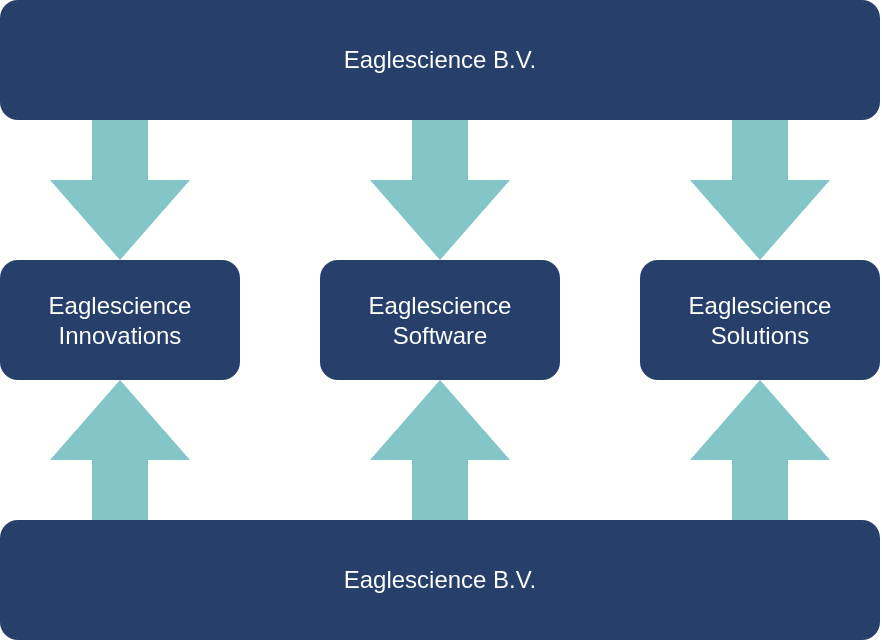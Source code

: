<mxfile version="14.6.13" type="device" pages="5"><diagram id="prtHgNgQTEPvFCAcTncT" name="Organogram"><mxGraphModel dx="946" dy="640" grid="1" gridSize="10" guides="1" tooltips="1" connect="1" arrows="1" fold="1" page="1" pageScale="1" pageWidth="827" pageHeight="1169" math="0" shadow="0"><root><mxCell id="0"/><mxCell id="1" parent="0"/><mxCell id="2x1uFo3S3tgmvWh2Zp1h-2" value="&lt;font color=&quot;#ffffff&quot;&gt;Eaglescience B.V.&lt;/font&gt;" style="rounded=1;whiteSpace=wrap;html=1;fillColor=#27406b;strokeColor=none;" parent="1" vertex="1"><mxGeometry x="194" y="150" width="440" height="60" as="geometry"/></mxCell><mxCell id="2x1uFo3S3tgmvWh2Zp1h-3" value="&lt;font color=&quot;#ffffff&quot;&gt;Eaglescience Innovations&lt;/font&gt;" style="rounded=1;whiteSpace=wrap;html=1;fillColor=#27406B;strokeColor=none;" parent="1" vertex="1"><mxGeometry x="194" y="280" width="120" height="60" as="geometry"/></mxCell><mxCell id="2x1uFo3S3tgmvWh2Zp1h-4" value="&lt;font color=&quot;#ffffff&quot;&gt;Eaglescience Solutions&lt;br&gt;&lt;/font&gt;" style="rounded=1;whiteSpace=wrap;html=1;fillColor=#27406B;strokeColor=none;" parent="1" vertex="1"><mxGeometry x="514" y="280" width="120" height="60" as="geometry"/></mxCell><mxCell id="2x1uFo3S3tgmvWh2Zp1h-5" value="&lt;font color=&quot;#ffffff&quot;&gt;Eaglescience Software&lt;/font&gt;" style="rounded=1;whiteSpace=wrap;html=1;fillColor=#27406B;strokeColor=none;" parent="1" vertex="1"><mxGeometry x="354" y="280" width="120" height="60" as="geometry"/></mxCell><mxCell id="2x1uFo3S3tgmvWh2Zp1h-7" value="" style="html=1;shadow=0;dashed=0;align=center;verticalAlign=middle;shape=mxgraph.arrows2.arrow;dy=0.6;dx=40;direction=south;notch=0;fillColor=#84c6c8;strokeColor=none;" parent="1" vertex="1"><mxGeometry x="219" y="210" width="70" height="70" as="geometry"/></mxCell><mxCell id="2x1uFo3S3tgmvWh2Zp1h-8" value="" style="html=1;shadow=0;dashed=0;align=center;verticalAlign=middle;shape=mxgraph.arrows2.arrow;dy=0.6;dx=40;direction=south;notch=0;fillColor=#84C6C8;strokeColor=none;" parent="1" vertex="1"><mxGeometry x="379" y="210" width="70" height="70" as="geometry"/></mxCell><mxCell id="2x1uFo3S3tgmvWh2Zp1h-9" value="" style="html=1;shadow=0;dashed=0;align=center;verticalAlign=middle;shape=mxgraph.arrows2.arrow;dy=0.6;dx=40;direction=south;notch=0;fillColor=#84C6C8;strokeColor=none;" parent="1" vertex="1"><mxGeometry x="539" y="210" width="70" height="70" as="geometry"/></mxCell><mxCell id="ugw-LVrw-bxHvfwUW0wg-1" value="&lt;font color=&quot;#ffffff&quot;&gt;Eaglescience B.V.&lt;/font&gt;" style="rounded=1;whiteSpace=wrap;html=1;fillColor=#27406b;strokeColor=none;" vertex="1" parent="1"><mxGeometry x="194" y="410" width="440" height="60" as="geometry"/></mxCell><mxCell id="ugw-LVrw-bxHvfwUW0wg-2" value="" style="html=1;shadow=0;dashed=0;align=center;verticalAlign=middle;shape=mxgraph.arrows2.arrow;dy=0.6;dx=40;direction=south;notch=0;fillColor=#84c6c8;strokeColor=none;rotation=-180;" vertex="1" parent="1"><mxGeometry x="219" y="340" width="70" height="70" as="geometry"/></mxCell><mxCell id="ugw-LVrw-bxHvfwUW0wg-3" value="" style="html=1;shadow=0;dashed=0;align=center;verticalAlign=middle;shape=mxgraph.arrows2.arrow;dy=0.6;dx=40;direction=south;notch=0;fillColor=#84c6c8;strokeColor=none;rotation=-180;" vertex="1" parent="1"><mxGeometry x="379" y="340" width="70" height="70" as="geometry"/></mxCell><mxCell id="ugw-LVrw-bxHvfwUW0wg-4" value="" style="html=1;shadow=0;dashed=0;align=center;verticalAlign=middle;shape=mxgraph.arrows2.arrow;dy=0.6;dx=40;direction=south;notch=0;fillColor=#84c6c8;strokeColor=none;rotation=-180;" vertex="1" parent="1"><mxGeometry x="539" y="340" width="70" height="70" as="geometry"/></mxCell></root></mxGraphModel></diagram><diagram id="e0wlXCTcFwRBYYLB4-67" name="project process"><mxGraphModel dx="1106" dy="820" grid="1" gridSize="10" guides="1" tooltips="1" connect="1" arrows="1" fold="1" page="1" pageScale="1" pageWidth="1169" pageHeight="827" math="0" shadow="0"><root><mxCell id="YU8PFFWmnrYRb3sLcNFz-0"/><mxCell id="YU8PFFWmnrYRb3sLcNFz-1" parent="YU8PFFWmnrYRb3sLcNFz-0"/><mxCell id="Nc6q485xXzwR2gnZ2MTf-0" value="Quotation &amp;amp; acquisition" style="rounded=1;whiteSpace=wrap;html=1;fontColor=#FFFFFF;fillColor=#27406B;strokeColor=none;" vertex="1" parent="YU8PFFWmnrYRb3sLcNFz-1"><mxGeometry x="525" y="120" width="120" height="60" as="geometry"/></mxCell><mxCell id="Nc6q485xXzwR2gnZ2MTf-6" value="" style="html=1;shadow=0;dashed=0;align=center;verticalAlign=middle;shape=mxgraph.arrows2.arrow;dy=0.6;dx=40;direction=south;notch=0;fontColor=#FFFFFF;strokeColor=none;fillColor=#84C6C8;" vertex="1" parent="YU8PFFWmnrYRb3sLcNFz-1"><mxGeometry x="565" y="180" width="40" height="60" as="geometry"/></mxCell><mxCell id="Nc6q485xXzwR2gnZ2MTf-7" value="Development" style="rounded=1;whiteSpace=wrap;html=1;fontColor=#FFFFFF;fillColor=#27406B;strokeColor=none;" vertex="1" parent="YU8PFFWmnrYRb3sLcNFz-1"><mxGeometry x="525" y="240" width="120" height="60" as="geometry"/></mxCell><mxCell id="Nc6q485xXzwR2gnZ2MTf-8" value="" style="html=1;shadow=0;dashed=0;align=center;verticalAlign=middle;shape=mxgraph.arrows2.arrow;dy=0.6;dx=40;direction=south;notch=0;fontColor=#FFFFFF;strokeColor=none;fillColor=#84C6C8;" vertex="1" parent="YU8PFFWmnrYRb3sLcNFz-1"><mxGeometry x="565" y="300" width="40" height="60" as="geometry"/></mxCell><mxCell id="Nc6q485xXzwR2gnZ2MTf-9" value="Acception" style="rounded=1;whiteSpace=wrap;html=1;fontColor=#FFFFFF;fillColor=#27406B;strokeColor=none;" vertex="1" parent="YU8PFFWmnrYRb3sLcNFz-1"><mxGeometry x="525" y="360" width="120" height="60" as="geometry"/></mxCell><mxCell id="Nc6q485xXzwR2gnZ2MTf-11" value="" style="html=1;shadow=0;dashed=0;align=center;verticalAlign=middle;shape=mxgraph.arrows2.bendArrow;dy=15;dx=38;notch=0;arrowHead=55;rounded=1;fontColor=#FFFFFF;rotation=90;flipV=1;strokeColor=none;fillColor=#84C6C8;" vertex="1" parent="YU8PFFWmnrYRb3sLcNFz-1"><mxGeometry x="435" y="390" width="100" height="80" as="geometry"/></mxCell><mxCell id="Nc6q485xXzwR2gnZ2MTf-13" value="" style="html=1;shadow=0;dashed=0;align=center;verticalAlign=middle;shape=mxgraph.arrows2.bendArrow;dy=15;dx=38;notch=0;arrowHead=55;rounded=1;fontColor=#FFFFFF;rotation=90;flipV=0;strokeColor=none;fillColor=#84C6C8;" vertex="1" parent="YU8PFFWmnrYRb3sLcNFz-1"><mxGeometry x="635" y="390" width="100" height="80" as="geometry"/></mxCell><mxCell id="Nc6q485xXzwR2gnZ2MTf-14" value="Support &amp;amp; hosting" style="rounded=1;whiteSpace=wrap;html=1;fontColor=#FFFFFF;fillColor=#27406B;strokeColor=none;" vertex="1" parent="YU8PFFWmnrYRb3sLcNFz-1"><mxGeometry x="415" y="480" width="120" height="60" as="geometry"/></mxCell><mxCell id="Nc6q485xXzwR2gnZ2MTf-15" value="End of the project" style="rounded=1;whiteSpace=wrap;html=1;fontColor=#FFFFFF;fillColor=#27406B;strokeColor=none;" vertex="1" parent="YU8PFFWmnrYRb3sLcNFz-1"><mxGeometry x="635" y="480" width="120" height="60" as="geometry"/></mxCell><mxCell id="Nc6q485xXzwR2gnZ2MTf-16" value="Finance" style="rounded=1;whiteSpace=wrap;html=1;fontColor=#FFFFFF;fillColor=#27406B;" vertex="1" parent="YU8PFFWmnrYRb3sLcNFz-1"><mxGeometry x="240" y="120" width="120" height="420" as="geometry"/></mxCell><mxCell id="Nc6q485xXzwR2gnZ2MTf-19" value="" style="html=1;shadow=0;dashed=0;align=center;verticalAlign=middle;shape=mxgraph.arrows2.arrow;dy=0.58;dx=63;direction=south;notch=0;fontColor=#FFFFFF;strokeColor=none;fillColor=#84C6C8;rotation=-90;" vertex="1" parent="YU8PFFWmnrYRb3sLcNFz-1"><mxGeometry x="345" y="270" width="110" height="80" as="geometry"/></mxCell><mxCell id="Nc6q485xXzwR2gnZ2MTf-22" value="Customer Satifaction &amp;amp; Requirements" style="rounded=1;whiteSpace=wrap;html=1;fontColor=#FFFFFF;fillColor=#27406B;flipV=1;" vertex="1" parent="YU8PFFWmnrYRb3sLcNFz-1"><mxGeometry x="815" y="110" width="120" height="420" as="geometry"/></mxCell><mxCell id="Nc6q485xXzwR2gnZ2MTf-27" value="" style="html=1;shadow=0;dashed=0;align=center;verticalAlign=middle;shape=mxgraph.arrows2.arrow;dy=0.48;dx=25;direction=east;notch=0;fontColor=#FFFFFF;strokeColor=none;fillColor=#84C6C8;rotation=-90;" vertex="1" parent="YU8PFFWmnrYRb3sLcNFz-1"><mxGeometry x="360" y="548.75" width="50" height="40" as="geometry"/></mxCell><mxCell id="Nc6q485xXzwR2gnZ2MTf-31" value="" style="html=1;shadow=0;dashed=0;align=center;verticalAlign=middle;shape=mxgraph.arrows2.arrow;dy=0.48;dx=25;direction=east;notch=0;fontColor=#FFFFFF;strokeColor=none;fillColor=#84C6C8;rotation=-90;" vertex="1" parent="YU8PFFWmnrYRb3sLcNFz-1"><mxGeometry x="560" y="548.75" width="50" height="40" as="geometry"/></mxCell><mxCell id="Nc6q485xXzwR2gnZ2MTf-33" value="" style="html=1;shadow=0;dashed=0;align=center;verticalAlign=middle;shape=mxgraph.arrows2.arrow;dy=0.48;dx=25;direction=east;notch=0;fontColor=#FFFFFF;strokeColor=none;fillColor=#84C6C8;rotation=-90;" vertex="1" parent="YU8PFFWmnrYRb3sLcNFz-1"><mxGeometry x="765" y="548.75" width="50" height="40" as="geometry"/></mxCell><mxCell id="Nc6q485xXzwR2gnZ2MTf-35" value="" style="html=1;shadow=0;dashed=0;align=center;verticalAlign=middle;shape=mxgraph.arrows2.arrow;dy=0.58;dx=63;direction=south;notch=0;fontColor=#FFFFFF;strokeColor=none;fillColor=#84C6C8;rotation=90;" vertex="1" parent="YU8PFFWmnrYRb3sLcNFz-1"><mxGeometry x="720" y="270" width="110" height="80" as="geometry"/></mxCell><mxCell id="Nc6q485xXzwR2gnZ2MTf-26" value="Supporting Processes" style="rounded=1;whiteSpace=wrap;html=1;fontColor=#FFFFFF;fillColor=#27406B;strokeColor=none;" vertex="1" parent="YU8PFFWmnrYRb3sLcNFz-1"><mxGeometry x="240" y="588.75" width="700" height="40" as="geometry"/></mxCell><mxCell id="Nc6q485xXzwR2gnZ2MTf-40" value="Data Security" style="rounded=0;whiteSpace=wrap;html=1;fontColor=#FFFFFF;fillColor=#84C6C8;" vertex="1" parent="YU8PFFWmnrYRb3sLcNFz-1"><mxGeometry x="710" y="640" width="90" height="60" as="geometry"/></mxCell><mxCell id="Nc6q485xXzwR2gnZ2MTf-43" value="Posting &amp;amp; Outsourcing" style="rounded=0;whiteSpace=wrap;html=1;fontColor=#FFFFFF;fillColor=#84C6C8;" vertex="1" parent="YU8PFFWmnrYRb3sLcNFz-1"><mxGeometry x="820" y="640" width="90" height="60" as="geometry"/></mxCell><mxCell id="Nc6q485xXzwR2gnZ2MTf-44" value="Documented Information Control" style="rounded=0;whiteSpace=wrap;html=1;fontColor=#FFFFFF;fillColor=#84C6C8;" vertex="1" parent="YU8PFFWmnrYRb3sLcNFz-1"><mxGeometry x="600" y="640" width="90" height="60" as="geometry"/></mxCell><mxCell id="Nc6q485xXzwR2gnZ2MTf-45" value="Purchase &amp;amp; Acquisition" style="rounded=0;whiteSpace=wrap;html=1;fontColor=#FFFFFF;fillColor=#84C6C8;" vertex="1" parent="YU8PFFWmnrYRb3sLcNFz-1"><mxGeometry x="490" y="640" width="90" height="60" as="geometry"/></mxCell><mxCell id="Nc6q485xXzwR2gnZ2MTf-46" value="HR &amp;amp; Training" style="rounded=0;whiteSpace=wrap;html=1;fontColor=#FFFFFF;fillColor=#84C6C8;" vertex="1" parent="YU8PFFWmnrYRb3sLcNFz-1"><mxGeometry x="380" y="640" width="90" height="60" as="geometry"/></mxCell><mxCell id="Nc6q485xXzwR2gnZ2MTf-47" value="Automation" style="rounded=0;whiteSpace=wrap;html=1;fontColor=#FFFFFF;fillColor=#84C6C8;" vertex="1" parent="YU8PFFWmnrYRb3sLcNFz-1"><mxGeometry x="270" y="640" width="90" height="60" as="geometry"/></mxCell></root></mxGraphModel></diagram><diagram id="QxSFfBd2loZKNwv--Hl_" name="stakeholderAnalyse"><mxGraphModel dx="1106" dy="820" grid="1" gridSize="10" guides="1" tooltips="1" connect="1" arrows="1" fold="1" page="1" pageScale="1" pageWidth="1169" pageHeight="827" math="0" shadow="0"><root><mxCell id="Qf9nIndAZrhUqWTMzo7a-0"/><mxCell id="Qf9nIndAZrhUqWTMzo7a-1" parent="Qf9nIndAZrhUqWTMzo7a-0"/><mxCell id="Qf9nIndAZrhUqWTMzo7a-2" value="" style="whiteSpace=wrap;html=1;aspect=fixed;fillColor=#84C6C8;" parent="Qf9nIndAZrhUqWTMzo7a-1" vertex="1"><mxGeometry x="200" y="160" width="200" height="200" as="geometry"/></mxCell><mxCell id="Qf9nIndAZrhUqWTMzo7a-3" value="" style="whiteSpace=wrap;html=1;aspect=fixed;fillColor=#27406B;" parent="Qf9nIndAZrhUqWTMzo7a-1" vertex="1"><mxGeometry x="400" y="160" width="200" height="200" as="geometry"/></mxCell><mxCell id="Qf9nIndAZrhUqWTMzo7a-4" value="" style="whiteSpace=wrap;html=1;aspect=fixed;fillColor=#27406B;" parent="Qf9nIndAZrhUqWTMzo7a-1" vertex="1"><mxGeometry x="200" y="360" width="200" height="200" as="geometry"/></mxCell><mxCell id="Qf9nIndAZrhUqWTMzo7a-5" value="" style="whiteSpace=wrap;html=1;aspect=fixed;fillColor=#84C6C8;" parent="Qf9nIndAZrhUqWTMzo7a-1" vertex="1"><mxGeometry x="400" y="360" width="200" height="200" as="geometry"/></mxCell><mxCell id="Qf9nIndAZrhUqWTMzo7a-6" value="&lt;font style=&quot;font-size: 19px&quot;&gt;Hoog&lt;/font&gt;" style="text;html=1;strokeColor=none;fillColor=none;align=center;verticalAlign=middle;whiteSpace=wrap;rounded=0;rotation=-90;" parent="Qf9nIndAZrhUqWTMzo7a-1" vertex="1"><mxGeometry x="80" y="240" width="200" height="40" as="geometry"/></mxCell><mxCell id="Qf9nIndAZrhUqWTMzo7a-7" value="&lt;font style=&quot;font-size: 19px&quot;&gt;Hoog&lt;/font&gt;" style="text;html=1;strokeColor=none;fillColor=none;align=center;verticalAlign=middle;whiteSpace=wrap;rounded=0;rotation=0;" parent="Qf9nIndAZrhUqWTMzo7a-1" vertex="1"><mxGeometry x="400" y="560" width="200" height="40" as="geometry"/></mxCell><mxCell id="Qf9nIndAZrhUqWTMzo7a-8" value="&lt;font style=&quot;font-size: 19px&quot;&gt;Laag&lt;/font&gt;" style="text;html=1;strokeColor=none;fillColor=none;align=center;verticalAlign=middle;whiteSpace=wrap;rounded=0;rotation=0;" parent="Qf9nIndAZrhUqWTMzo7a-1" vertex="1"><mxGeometry x="200" y="560" width="200" height="40" as="geometry"/></mxCell><mxCell id="Qf9nIndAZrhUqWTMzo7a-9" value="&lt;font style=&quot;font-size: 19px&quot;&gt;Laag&lt;/font&gt;" style="text;html=1;strokeColor=none;fillColor=none;align=center;verticalAlign=middle;whiteSpace=wrap;rounded=0;rotation=-90;" parent="Qf9nIndAZrhUqWTMzo7a-1" vertex="1"><mxGeometry x="80" y="440" width="200" height="40" as="geometry"/></mxCell><mxCell id="Qf9nIndAZrhUqWTMzo7a-10" value="&lt;font style=&quot;font-size: 19px&quot;&gt;Invloed&lt;/font&gt;" style="text;html=1;strokeColor=none;fillColor=none;align=center;verticalAlign=middle;whiteSpace=wrap;rounded=0;rotation=-90;" parent="Qf9nIndAZrhUqWTMzo7a-1" vertex="1"><mxGeometry x="50" y="340" width="200" height="40" as="geometry"/></mxCell><mxCell id="Qf9nIndAZrhUqWTMzo7a-11" value="&lt;font style=&quot;font-size: 19px&quot;&gt;Belang&lt;/font&gt;" style="text;html=1;strokeColor=none;fillColor=none;align=center;verticalAlign=middle;whiteSpace=wrap;rounded=0;rotation=0;" parent="Qf9nIndAZrhUqWTMzo7a-1" vertex="1"><mxGeometry x="300" y="590" width="200" height="40" as="geometry"/></mxCell><mxCell id="Qf9nIndAZrhUqWTMzo7a-13" value="DegelijksBestuur&#10;&#10;" style="shape=waypoint;sketch=0;size=6;pointerEvents=1;points=[];fillColor=none;resizable=0;rotatable=0;perimeter=centerPerimeter;snapToPoint=1;fontColor=#FFFFFF;strokeColor=#FFFFFF;" parent="Qf9nIndAZrhUqWTMzo7a-1" vertex="1"><mxGeometry x="490" y="374" width="40" height="40" as="geometry"/></mxCell><mxCell id="Qf9nIndAZrhUqWTMzo7a-14" value="Project Managers&#10;&#10;" style="shape=waypoint;sketch=0;size=6;pointerEvents=1;points=[];fillColor=none;resizable=0;rotatable=0;perimeter=centerPerimeter;snapToPoint=1;fontColor=#FFFFFF;strokeColor=#FFFFFF;" parent="Qf9nIndAZrhUqWTMzo7a-1" vertex="1"><mxGeometry x="460" y="240" width="40" height="40" as="geometry"/></mxCell><mxCell id="Qf9nIndAZrhUqWTMzo7a-15" value="Klanten&#10;&#10;&#10;" style="shape=waypoint;sketch=0;size=6;pointerEvents=1;points=[];fillColor=none;resizable=0;rotatable=0;perimeter=centerPerimeter;snapToPoint=1;fontColor=#FFFFFF;strokeColor=#FFFFFF;" parent="Qf9nIndAZrhUqWTMzo7a-1" vertex="1"><mxGeometry x="530" y="520" width="40" height="40" as="geometry"/></mxCell><mxCell id="Qf9nIndAZrhUqWTMzo7a-16" value="OntwikkelTeam&#10;&#10;" style="shape=waypoint;sketch=0;size=6;pointerEvents=1;points=[];fillColor=none;resizable=0;rotatable=0;perimeter=centerPerimeter;snapToPoint=1;fontColor=#FFFFFF;strokeColor=#FFFFFF;" parent="Qf9nIndAZrhUqWTMzo7a-1" vertex="1"><mxGeometry x="430" y="290" width="40" height="40" as="geometry"/></mxCell></root></mxGraphModel></diagram><diagram id="hTnkKIUO9ctSKNtJHZGH" name="OndMdlES"><mxGraphModel dx="1106" dy="820" grid="1" gridSize="10" guides="1" tooltips="1" connect="1" arrows="1" fold="1" page="1" pageScale="1" pageWidth="1169" pageHeight="827" math="0" shadow="0"><root><mxCell id="3Xfq7OrXB80e-wO5fK4J-0"/><mxCell id="3Xfq7OrXB80e-wO5fK4J-1" parent="3Xfq7OrXB80e-wO5fK4J-0"/><mxCell id="3Xfq7OrXB80e-wO5fK4J-2" value="Voor Onderzoek &lt;br&gt;(In-house documentatie)&amp;nbsp;" style="rounded=1;whiteSpace=wrap;html=1;" parent="3Xfq7OrXB80e-wO5fK4J-1" vertex="1"><mxGeometry x="160" y="229" width="120" height="60" as="geometry"/></mxCell><mxCell id="3Xfq7OrXB80e-wO5fK4J-3" value="Theorie&amp;nbsp;&lt;br&gt;Languages en Franmeworks" style="rounded=1;whiteSpace=wrap;html=1;" parent="3Xfq7OrXB80e-wO5fK4J-1" vertex="1"><mxGeometry x="160" y="329" width="120" height="60" as="geometry"/></mxCell><mxCell id="3Xfq7OrXB80e-wO5fK4J-4" value="Theorie &lt;br&gt;DevOps / &lt;br&gt;Programmeer talen" style="rounded=1;whiteSpace=wrap;html=1;" parent="3Xfq7OrXB80e-wO5fK4J-1" vertex="1"><mxGeometry x="160" y="433" width="120" height="60" as="geometry"/></mxCell><mxCell id="3Xfq7OrXB80e-wO5fK4J-5" value="Eigen Kennis" style="rounded=1;whiteSpace=wrap;html=1;" parent="3Xfq7OrXB80e-wO5fK4J-1" vertex="1"><mxGeometry x="160" y="539" width="120" height="60" as="geometry"/></mxCell><mxCell id="3Xfq7OrXB80e-wO5fK4J-6" value="" style="endArrow=classic;startArrow=classic;html=1;" parent="3Xfq7OrXB80e-wO5fK4J-1" edge="1"><mxGeometry width="50" height="50" relative="1" as="geometry"><mxPoint x="300" y="599" as="sourcePoint"/><mxPoint x="300" y="229" as="targetPoint"/></mxGeometry></mxCell><mxCell id="3Xfq7OrXB80e-wO5fK4J-7" value="In-House &lt;br&gt;kennis" style="rounded=1;whiteSpace=wrap;html=1;" parent="3Xfq7OrXB80e-wO5fK4J-1" vertex="1"><mxGeometry x="360" y="384" width="120" height="60" as="geometry"/></mxCell><mxCell id="3Xfq7OrXB80e-wO5fK4J-8" value="" style="endArrow=classic;html=1;entryX=0;entryY=0.5;entryDx=0;entryDy=0;" parent="3Xfq7OrXB80e-wO5fK4J-1" target="3Xfq7OrXB80e-wO5fK4J-7" edge="1"><mxGeometry width="50" height="50" relative="1" as="geometry"><mxPoint x="300" y="414" as="sourcePoint"/><mxPoint x="590" y="370" as="targetPoint"/></mxGeometry></mxCell><mxCell id="3Xfq7OrXB80e-wO5fK4J-9" value="Inzicht in Dev-Stack en toevoegingen erop" style="rounded=1;whiteSpace=wrap;html=1;" parent="3Xfq7OrXB80e-wO5fK4J-1" vertex="1"><mxGeometry x="740" y="383" width="120" height="60" as="geometry"/></mxCell><mxCell id="3Xfq7OrXB80e-wO5fK4J-10" value="Analyse&lt;br&gt;Resultaten" style="rounded=1;whiteSpace=wrap;html=1;" parent="3Xfq7OrXB80e-wO5fK4J-1" vertex="1"><mxGeometry x="560" y="328" width="120" height="60" as="geometry"/></mxCell><mxCell id="3Xfq7OrXB80e-wO5fK4J-11" value="Analyse&lt;br&gt;Resultaten" style="rounded=1;whiteSpace=wrap;html=1;" parent="3Xfq7OrXB80e-wO5fK4J-1" vertex="1"><mxGeometry x="560" y="433" width="120" height="60" as="geometry"/></mxCell><mxCell id="3Xfq7OrXB80e-wO5fK4J-12" value="" style="endArrow=classic;startArrow=classic;html=1;" parent="3Xfq7OrXB80e-wO5fK4J-1" edge="1"><mxGeometry width="50" height="50" relative="1" as="geometry"><mxPoint x="700" y="560" as="sourcePoint"/><mxPoint x="700" y="270" as="targetPoint"/></mxGeometry></mxCell><mxCell id="3Xfq7OrXB80e-wO5fK4J-13" value="" style="endArrow=classic;html=1;entryX=0;entryY=0.5;entryDx=0;entryDy=0;" parent="3Xfq7OrXB80e-wO5fK4J-1" edge="1"><mxGeometry width="50" height="50" relative="1" as="geometry"><mxPoint x="700" y="413" as="sourcePoint"/><mxPoint x="740" y="413" as="targetPoint"/></mxGeometry></mxCell><mxCell id="3Xfq7OrXB80e-wO5fK4J-14" value="Huidige&lt;br&gt;&amp;nbsp;Dev-Stack" style="rounded=1;whiteSpace=wrap;html=1;" parent="3Xfq7OrXB80e-wO5fK4J-1" vertex="1"><mxGeometry x="360" y="269" width="120" height="60" as="geometry"/></mxCell><mxCell id="3Xfq7OrXB80e-wO5fK4J-15" value="gebruikte architectuur" style="rounded=1;whiteSpace=wrap;html=1;" parent="3Xfq7OrXB80e-wO5fK4J-1" vertex="1"><mxGeometry x="360" y="493" width="120" height="60" as="geometry"/></mxCell><mxCell id="3Xfq7OrXB80e-wO5fK4J-16" value="" style="endArrow=classic;startArrow=classic;html=1;entryX=0.5;entryY=1;entryDx=0;entryDy=0;" parent="3Xfq7OrXB80e-wO5fK4J-1" source="3Xfq7OrXB80e-wO5fK4J-7" target="3Xfq7OrXB80e-wO5fK4J-14" edge="1"><mxGeometry width="50" height="50" relative="1" as="geometry"><mxPoint x="520" y="420" as="sourcePoint"/><mxPoint x="520" y="232" as="targetPoint"/></mxGeometry></mxCell><mxCell id="3Xfq7OrXB80e-wO5fK4J-17" value="" style="endArrow=classic;html=1;entryX=0;entryY=0.5;entryDx=0;entryDy=0;" parent="3Xfq7OrXB80e-wO5fK4J-1" edge="1"><mxGeometry width="50" height="50" relative="1" as="geometry"><mxPoint x="420" y="358" as="sourcePoint"/><mxPoint x="560" y="358" as="targetPoint"/></mxGeometry></mxCell><mxCell id="3Xfq7OrXB80e-wO5fK4J-18" value="" style="endArrow=classic;startArrow=classic;html=1;entryX=0.5;entryY=1;entryDx=0;entryDy=0;exitX=0.5;exitY=0;exitDx=0;exitDy=0;" parent="3Xfq7OrXB80e-wO5fK4J-1" source="3Xfq7OrXB80e-wO5fK4J-15" target="3Xfq7OrXB80e-wO5fK4J-7" edge="1"><mxGeometry width="50" height="50" relative="1" as="geometry"><mxPoint x="450" y="470" as="sourcePoint"/><mxPoint x="420" y="570" as="targetPoint"/></mxGeometry></mxCell><mxCell id="3Xfq7OrXB80e-wO5fK4J-19" value="" style="endArrow=classic;html=1;entryX=0;entryY=0.508;entryDx=0;entryDy=0;entryPerimeter=0;" parent="3Xfq7OrXB80e-wO5fK4J-1" target="3Xfq7OrXB80e-wO5fK4J-11" edge="1"><mxGeometry width="50" height="50" relative="1" as="geometry"><mxPoint x="420" y="463" as="sourcePoint"/><mxPoint x="550" y="462.5" as="targetPoint"/></mxGeometry></mxCell></root></mxGraphModel></diagram><diagram name="OndMdlSOUP" id="lvFDPOzJW2FGta3A1LmB"><mxGraphModel dx="1426" dy="905" grid="1" gridSize="10" guides="1" tooltips="1" connect="1" arrows="1" fold="1" page="1" pageScale="1" pageWidth="1169" pageHeight="827" math="0" shadow="0"><root><mxCell id="CduRSKpZume8qICYS4dB-0"/><mxCell id="CduRSKpZume8qICYS4dB-1" parent="CduRSKpZume8qICYS4dB-0"/><mxCell id="CduRSKpZume8qICYS4dB-2" value="Interview&lt;br&gt;Senior Ontwikkelaar" style="rounded=1;whiteSpace=wrap;html=1;" vertex="1" parent="CduRSKpZume8qICYS4dB-1"><mxGeometry x="160" y="229" width="120" height="60" as="geometry"/></mxCell><mxCell id="CduRSKpZume8qICYS4dB-3" value="Theorie&amp;nbsp;&lt;br&gt;Languages en Franmeworks" style="rounded=1;whiteSpace=wrap;html=1;" vertex="1" parent="CduRSKpZume8qICYS4dB-1"><mxGeometry x="160" y="329" width="120" height="60" as="geometry"/></mxCell><mxCell id="CduRSKpZume8qICYS4dB-4" value="Theorie &lt;br&gt;DevOps" style="rounded=1;whiteSpace=wrap;html=1;" vertex="1" parent="CduRSKpZume8qICYS4dB-1"><mxGeometry x="160" y="433" width="120" height="60" as="geometry"/></mxCell><mxCell id="CduRSKpZume8qICYS4dB-5" value="Eigen Kennis" style="rounded=1;whiteSpace=wrap;html=1;" vertex="1" parent="CduRSKpZume8qICYS4dB-1"><mxGeometry x="160" y="539" width="120" height="60" as="geometry"/></mxCell><mxCell id="CduRSKpZume8qICYS4dB-6" value="" style="endArrow=classic;startArrow=classic;html=1;" edge="1" parent="CduRSKpZume8qICYS4dB-1"><mxGeometry width="50" height="50" relative="1" as="geometry"><mxPoint x="300" y="599" as="sourcePoint"/><mxPoint x="300" y="229" as="targetPoint"/></mxGeometry></mxCell><mxCell id="CduRSKpZume8qICYS4dB-7" value="In-House &lt;br&gt;kennis" style="rounded=1;whiteSpace=wrap;html=1;" vertex="1" parent="CduRSKpZume8qICYS4dB-1"><mxGeometry x="360" y="384" width="120" height="60" as="geometry"/></mxCell><mxCell id="CduRSKpZume8qICYS4dB-8" value="" style="endArrow=classic;html=1;entryX=0;entryY=0.5;entryDx=0;entryDy=0;" edge="1" parent="CduRSKpZume8qICYS4dB-1" target="CduRSKpZume8qICYS4dB-7"><mxGeometry width="50" height="50" relative="1" as="geometry"><mxPoint x="300" y="414" as="sourcePoint"/><mxPoint x="590" y="370" as="targetPoint"/></mxGeometry></mxCell><mxCell id="CduRSKpZume8qICYS4dB-9" value="Inzicht in Dev-Stack en toevoegingen erop" style="rounded=1;whiteSpace=wrap;html=1;" vertex="1" parent="CduRSKpZume8qICYS4dB-1"><mxGeometry x="740" y="383" width="120" height="60" as="geometry"/></mxCell><mxCell id="CduRSKpZume8qICYS4dB-10" value="Analyse&lt;br&gt;Resultaten" style="rounded=1;whiteSpace=wrap;html=1;" vertex="1" parent="CduRSKpZume8qICYS4dB-1"><mxGeometry x="560" y="328" width="120" height="60" as="geometry"/></mxCell><mxCell id="CduRSKpZume8qICYS4dB-11" value="Analyse&lt;br&gt;Resultaten" style="rounded=1;whiteSpace=wrap;html=1;" vertex="1" parent="CduRSKpZume8qICYS4dB-1"><mxGeometry x="560" y="433" width="120" height="60" as="geometry"/></mxCell><mxCell id="CduRSKpZume8qICYS4dB-12" value="" style="endArrow=classic;startArrow=classic;html=1;" edge="1" parent="CduRSKpZume8qICYS4dB-1"><mxGeometry width="50" height="50" relative="1" as="geometry"><mxPoint x="700" y="560" as="sourcePoint"/><mxPoint x="700" y="270" as="targetPoint"/></mxGeometry></mxCell><mxCell id="CduRSKpZume8qICYS4dB-13" value="" style="endArrow=classic;html=1;entryX=0;entryY=0.5;entryDx=0;entryDy=0;" edge="1" parent="CduRSKpZume8qICYS4dB-1"><mxGeometry width="50" height="50" relative="1" as="geometry"><mxPoint x="700" y="413" as="sourcePoint"/><mxPoint x="740" y="413" as="targetPoint"/></mxGeometry></mxCell><mxCell id="CduRSKpZume8qICYS4dB-14" value="Huidige&lt;br&gt;&amp;nbsp;Dev-Stack" style="rounded=1;whiteSpace=wrap;html=1;" vertex="1" parent="CduRSKpZume8qICYS4dB-1"><mxGeometry x="360" y="269" width="120" height="60" as="geometry"/></mxCell><mxCell id="CduRSKpZume8qICYS4dB-15" value="Tools voor &lt;br&gt;SOUP analyse" style="rounded=1;whiteSpace=wrap;html=1;" vertex="1" parent="CduRSKpZume8qICYS4dB-1"><mxGeometry x="360" y="493" width="120" height="60" as="geometry"/></mxCell><mxCell id="CduRSKpZume8qICYS4dB-16" value="" style="endArrow=classic;startArrow=classic;html=1;entryX=0.5;entryY=1;entryDx=0;entryDy=0;" edge="1" parent="CduRSKpZume8qICYS4dB-1" source="CduRSKpZume8qICYS4dB-7" target="CduRSKpZume8qICYS4dB-14"><mxGeometry width="50" height="50" relative="1" as="geometry"><mxPoint x="520" y="420" as="sourcePoint"/><mxPoint x="520" y="232" as="targetPoint"/></mxGeometry></mxCell><mxCell id="CduRSKpZume8qICYS4dB-17" value="" style="endArrow=classic;html=1;entryX=0;entryY=0.5;entryDx=0;entryDy=0;" edge="1" parent="CduRSKpZume8qICYS4dB-1"><mxGeometry width="50" height="50" relative="1" as="geometry"><mxPoint x="420" y="358" as="sourcePoint"/><mxPoint x="560" y="358" as="targetPoint"/></mxGeometry></mxCell><mxCell id="CduRSKpZume8qICYS4dB-18" value="" style="endArrow=classic;startArrow=classic;html=1;entryX=0.5;entryY=1;entryDx=0;entryDy=0;exitX=0.5;exitY=0;exitDx=0;exitDy=0;" edge="1" parent="CduRSKpZume8qICYS4dB-1" source="CduRSKpZume8qICYS4dB-15" target="CduRSKpZume8qICYS4dB-7"><mxGeometry width="50" height="50" relative="1" as="geometry"><mxPoint x="450" y="470" as="sourcePoint"/><mxPoint x="420" y="570" as="targetPoint"/></mxGeometry></mxCell><mxCell id="CduRSKpZume8qICYS4dB-19" value="" style="endArrow=classic;html=1;entryX=0;entryY=0.508;entryDx=0;entryDy=0;entryPerimeter=0;" edge="1" parent="CduRSKpZume8qICYS4dB-1" target="CduRSKpZume8qICYS4dB-11"><mxGeometry width="50" height="50" relative="1" as="geometry"><mxPoint x="420" y="463" as="sourcePoint"/><mxPoint x="550" y="462.5" as="targetPoint"/></mxGeometry></mxCell></root></mxGraphModel></diagram></mxfile>